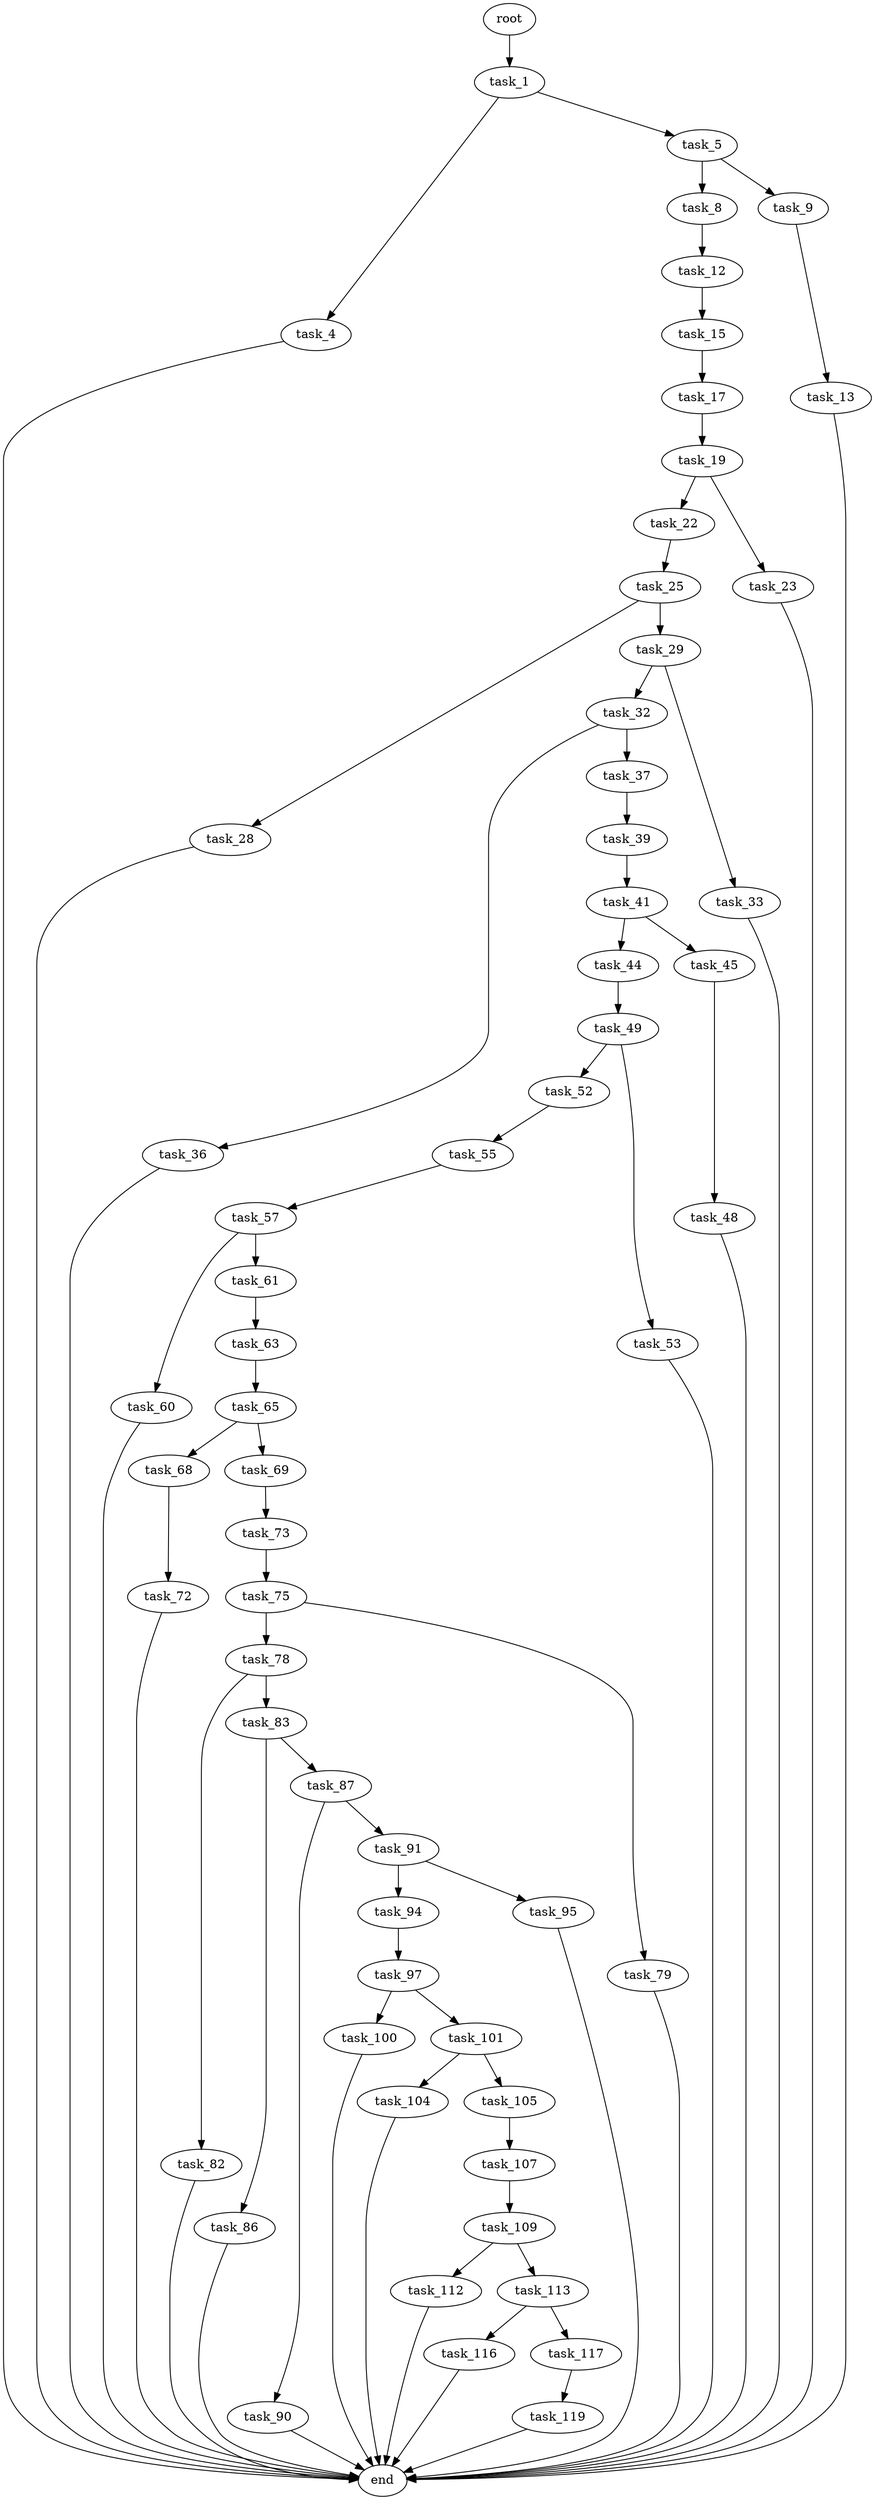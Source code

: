 digraph G {
  root [size="0.000000"];
  task_1 [size="1073741824000.000000"];
  task_4 [size="2908746842.000000"];
  task_5 [size="8676811824.000000"];
  end [size="0.000000"];
  task_8 [size="368293445632.000000"];
  task_9 [size="231928233984.000000"];
  task_12 [size="3389043423.000000"];
  task_13 [size="8987201922.000000"];
  task_15 [size="64727787792.000000"];
  task_17 [size="6837053626.000000"];
  task_19 [size="1073741824000.000000"];
  task_22 [size="546425927823.000000"];
  task_23 [size="10237369534.000000"];
  task_25 [size="5001311324.000000"];
  task_28 [size="499303424669.000000"];
  task_29 [size="30019090915.000000"];
  task_32 [size="4347117049.000000"];
  task_33 [size="231928233984.000000"];
  task_36 [size="28991029248.000000"];
  task_37 [size="488981043620.000000"];
  task_39 [size="10695087050.000000"];
  task_41 [size="4680231370.000000"];
  task_44 [size="549755813888.000000"];
  task_45 [size="531416781390.000000"];
  task_49 [size="10187884410.000000"];
  task_48 [size="43828775841.000000"];
  task_52 [size="99858660156.000000"];
  task_53 [size="10069013292.000000"];
  task_55 [size="28991029248.000000"];
  task_57 [size="74126315746.000000"];
  task_60 [size="28991029248.000000"];
  task_61 [size="782757789696.000000"];
  task_63 [size="368293445632.000000"];
  task_65 [size="4466630040.000000"];
  task_68 [size="73905750310.000000"];
  task_69 [size="368293445632.000000"];
  task_72 [size="10540935570.000000"];
  task_73 [size="1994445754.000000"];
  task_75 [size="1138092054142.000000"];
  task_78 [size="5958410254.000000"];
  task_79 [size="7613879744.000000"];
  task_82 [size="20386374187.000000"];
  task_83 [size="335716021731.000000"];
  task_86 [size="350956515832.000000"];
  task_87 [size="185290395636.000000"];
  task_90 [size="8589934592.000000"];
  task_91 [size="23421836564.000000"];
  task_94 [size="68719476736.000000"];
  task_95 [size="100543921043.000000"];
  task_97 [size="109863040889.000000"];
  task_100 [size="3982540724.000000"];
  task_101 [size="39133508340.000000"];
  task_104 [size="1063789264579.000000"];
  task_105 [size="381312508772.000000"];
  task_107 [size="4605222749.000000"];
  task_109 [size="7321085640.000000"];
  task_112 [size="1029747738837.000000"];
  task_113 [size="368293445632.000000"];
  task_116 [size="39834359759.000000"];
  task_117 [size="782757789696.000000"];
  task_119 [size="8589934592.000000"];

  root -> task_1 [size="1.000000"];
  task_1 -> task_4 [size="838860800.000000"];
  task_1 -> task_5 [size="838860800.000000"];
  task_4 -> end [size="1.000000"];
  task_5 -> task_8 [size="209715200.000000"];
  task_5 -> task_9 [size="209715200.000000"];
  task_8 -> task_12 [size="411041792.000000"];
  task_9 -> task_13 [size="301989888.000000"];
  task_12 -> task_15 [size="75497472.000000"];
  task_13 -> end [size="1.000000"];
  task_15 -> task_17 [size="134217728.000000"];
  task_17 -> task_19 [size="134217728.000000"];
  task_19 -> task_22 [size="838860800.000000"];
  task_19 -> task_23 [size="838860800.000000"];
  task_22 -> task_25 [size="838860800.000000"];
  task_23 -> end [size="1.000000"];
  task_25 -> task_28 [size="301989888.000000"];
  task_25 -> task_29 [size="301989888.000000"];
  task_28 -> end [size="1.000000"];
  task_29 -> task_32 [size="33554432.000000"];
  task_29 -> task_33 [size="33554432.000000"];
  task_32 -> task_36 [size="209715200.000000"];
  task_32 -> task_37 [size="209715200.000000"];
  task_33 -> end [size="1.000000"];
  task_36 -> end [size="1.000000"];
  task_37 -> task_39 [size="411041792.000000"];
  task_39 -> task_41 [size="536870912.000000"];
  task_41 -> task_44 [size="75497472.000000"];
  task_41 -> task_45 [size="75497472.000000"];
  task_44 -> task_49 [size="536870912.000000"];
  task_45 -> task_48 [size="679477248.000000"];
  task_49 -> task_52 [size="536870912.000000"];
  task_49 -> task_53 [size="536870912.000000"];
  task_48 -> end [size="1.000000"];
  task_52 -> task_55 [size="134217728.000000"];
  task_53 -> end [size="1.000000"];
  task_55 -> task_57 [size="75497472.000000"];
  task_57 -> task_60 [size="75497472.000000"];
  task_57 -> task_61 [size="75497472.000000"];
  task_60 -> end [size="1.000000"];
  task_61 -> task_63 [size="679477248.000000"];
  task_63 -> task_65 [size="411041792.000000"];
  task_65 -> task_68 [size="134217728.000000"];
  task_65 -> task_69 [size="134217728.000000"];
  task_68 -> task_72 [size="75497472.000000"];
  task_69 -> task_73 [size="411041792.000000"];
  task_72 -> end [size="1.000000"];
  task_73 -> task_75 [size="33554432.000000"];
  task_75 -> task_78 [size="679477248.000000"];
  task_75 -> task_79 [size="679477248.000000"];
  task_78 -> task_82 [size="301989888.000000"];
  task_78 -> task_83 [size="301989888.000000"];
  task_79 -> end [size="1.000000"];
  task_82 -> end [size="1.000000"];
  task_83 -> task_86 [size="301989888.000000"];
  task_83 -> task_87 [size="301989888.000000"];
  task_86 -> end [size="1.000000"];
  task_87 -> task_90 [size="134217728.000000"];
  task_87 -> task_91 [size="134217728.000000"];
  task_90 -> end [size="1.000000"];
  task_91 -> task_94 [size="679477248.000000"];
  task_91 -> task_95 [size="679477248.000000"];
  task_94 -> task_97 [size="134217728.000000"];
  task_95 -> end [size="1.000000"];
  task_97 -> task_100 [size="75497472.000000"];
  task_97 -> task_101 [size="75497472.000000"];
  task_100 -> end [size="1.000000"];
  task_101 -> task_104 [size="679477248.000000"];
  task_101 -> task_105 [size="679477248.000000"];
  task_104 -> end [size="1.000000"];
  task_105 -> task_107 [size="536870912.000000"];
  task_107 -> task_109 [size="75497472.000000"];
  task_109 -> task_112 [size="134217728.000000"];
  task_109 -> task_113 [size="134217728.000000"];
  task_112 -> end [size="1.000000"];
  task_113 -> task_116 [size="411041792.000000"];
  task_113 -> task_117 [size="411041792.000000"];
  task_116 -> end [size="1.000000"];
  task_117 -> task_119 [size="679477248.000000"];
  task_119 -> end [size="1.000000"];
}

